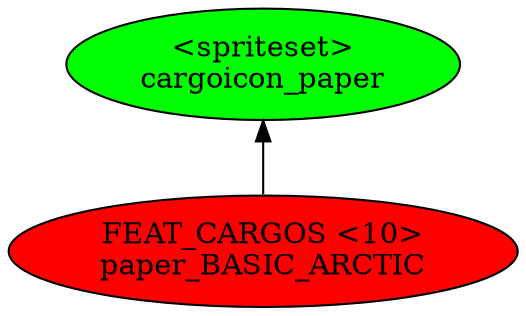 digraph {
rankdir="BT"
cargoicon_paper [fillcolor=green style="filled" label="<spriteset>\ncargoicon_paper"]
paper_BASIC_ARCTIC [fillcolor=red style="filled" label="FEAT_CARGOS <10>\npaper_BASIC_ARCTIC"]
paper_BASIC_ARCTIC->cargoicon_paper
}
